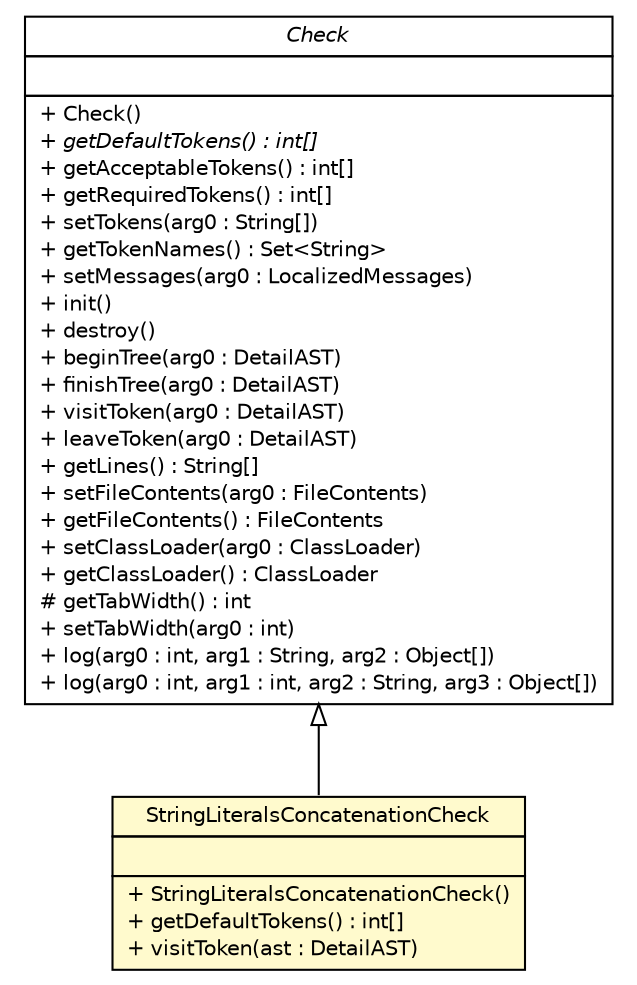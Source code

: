#!/usr/local/bin/dot
#
# Class diagram 
# Generated by UMLGraph version 5.1 (http://www.umlgraph.org/)
#

digraph G {
	edge [fontname="Helvetica",fontsize=10,labelfontname="Helvetica",labelfontsize=10];
	node [fontname="Helvetica",fontsize=10,shape=plaintext];
	nodesep=0.25;
	ranksep=0.5;
	// com.qulice.checkstyle.StringLiteralsConcatenationCheck
	c97 [label=<<table title="com.qulice.checkstyle.StringLiteralsConcatenationCheck" border="0" cellborder="1" cellspacing="0" cellpadding="2" port="p" bgcolor="lemonChiffon" href="./StringLiteralsConcatenationCheck.html">
		<tr><td><table border="0" cellspacing="0" cellpadding="1">
<tr><td align="center" balign="center"> StringLiteralsConcatenationCheck </td></tr>
		</table></td></tr>
		<tr><td><table border="0" cellspacing="0" cellpadding="1">
<tr><td align="left" balign="left">  </td></tr>
		</table></td></tr>
		<tr><td><table border="0" cellspacing="0" cellpadding="1">
<tr><td align="left" balign="left"> + StringLiteralsConcatenationCheck() </td></tr>
<tr><td align="left" balign="left"> + getDefaultTokens() : int[] </td></tr>
<tr><td align="left" balign="left"> + visitToken(ast : DetailAST) </td></tr>
		</table></td></tr>
		</table>>, fontname="Helvetica", fontcolor="black", fontsize=10.0];
	//com.qulice.checkstyle.StringLiteralsConcatenationCheck extends com.puppycrawl.tools.checkstyle.api.Check
	c107:p -> c97:p [dir=back,arrowtail=empty];
	// com.puppycrawl.tools.checkstyle.api.Check
	c107 [label=<<table title="com.puppycrawl.tools.checkstyle.api.Check" border="0" cellborder="1" cellspacing="0" cellpadding="2" port="p" href="http://java.sun.com/j2se/1.4.2/docs/api/com/puppycrawl/tools/checkstyle/api/Check.html">
		<tr><td><table border="0" cellspacing="0" cellpadding="1">
<tr><td align="center" balign="center"><font face="Helvetica-Oblique"> Check </font></td></tr>
		</table></td></tr>
		<tr><td><table border="0" cellspacing="0" cellpadding="1">
<tr><td align="left" balign="left">  </td></tr>
		</table></td></tr>
		<tr><td><table border="0" cellspacing="0" cellpadding="1">
<tr><td align="left" balign="left"> + Check() </td></tr>
<tr><td align="left" balign="left"><font face="Helvetica-Oblique" point-size="10.0"> + getDefaultTokens() : int[] </font></td></tr>
<tr><td align="left" balign="left"> + getAcceptableTokens() : int[] </td></tr>
<tr><td align="left" balign="left"> + getRequiredTokens() : int[] </td></tr>
<tr><td align="left" balign="left"> + setTokens(arg0 : String[]) </td></tr>
<tr><td align="left" balign="left"> + getTokenNames() : Set&lt;String&gt; </td></tr>
<tr><td align="left" balign="left"> + setMessages(arg0 : LocalizedMessages) </td></tr>
<tr><td align="left" balign="left"> + init() </td></tr>
<tr><td align="left" balign="left"> + destroy() </td></tr>
<tr><td align="left" balign="left"> + beginTree(arg0 : DetailAST) </td></tr>
<tr><td align="left" balign="left"> + finishTree(arg0 : DetailAST) </td></tr>
<tr><td align="left" balign="left"> + visitToken(arg0 : DetailAST) </td></tr>
<tr><td align="left" balign="left"> + leaveToken(arg0 : DetailAST) </td></tr>
<tr><td align="left" balign="left"> + getLines() : String[] </td></tr>
<tr><td align="left" balign="left"> + setFileContents(arg0 : FileContents) </td></tr>
<tr><td align="left" balign="left"> + getFileContents() : FileContents </td></tr>
<tr><td align="left" balign="left"> + setClassLoader(arg0 : ClassLoader) </td></tr>
<tr><td align="left" balign="left"> + getClassLoader() : ClassLoader </td></tr>
<tr><td align="left" balign="left"> # getTabWidth() : int </td></tr>
<tr><td align="left" balign="left"> + setTabWidth(arg0 : int) </td></tr>
<tr><td align="left" balign="left"> + log(arg0 : int, arg1 : String, arg2 : Object[]) </td></tr>
<tr><td align="left" balign="left"> + log(arg0 : int, arg1 : int, arg2 : String, arg3 : Object[]) </td></tr>
		</table></td></tr>
		</table>>, fontname="Helvetica", fontcolor="black", fontsize=10.0];
}

